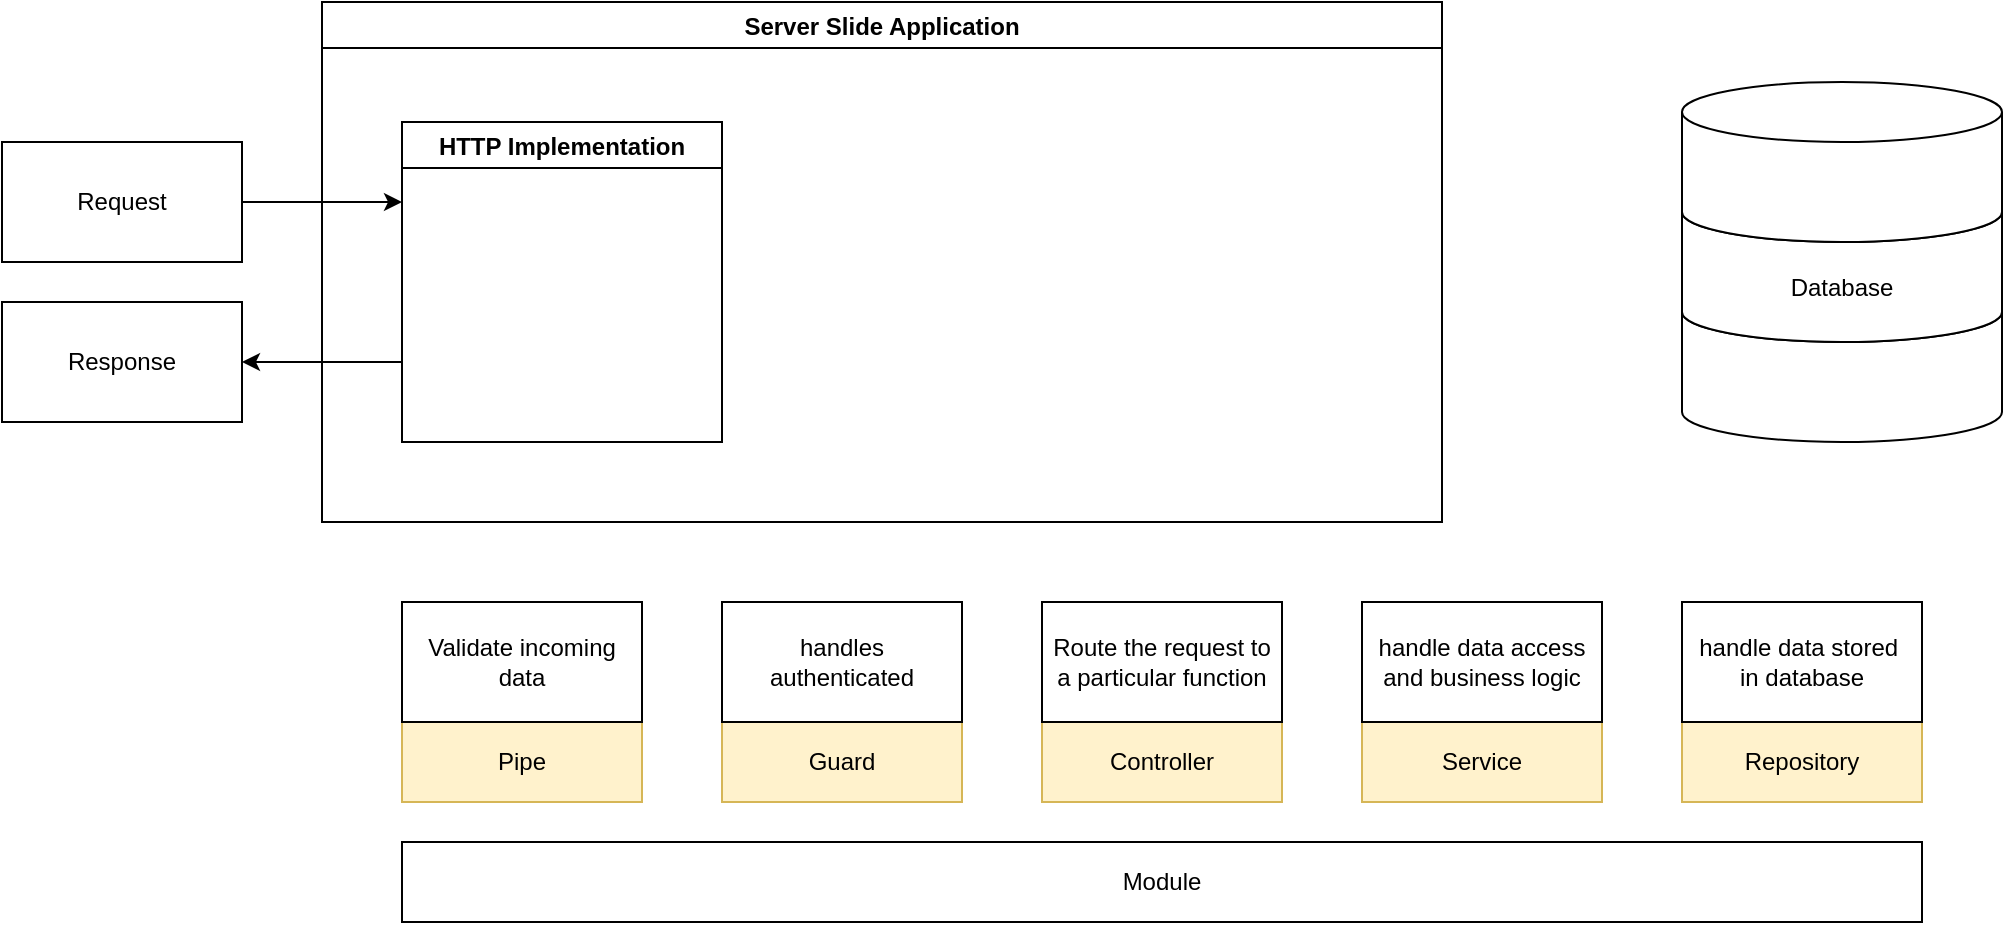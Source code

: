 <mxfile version="26.1.0" pages="2">
  <diagram name="server slide working" id="SyTChcYU1aQ-5yH067eZ">
    <mxGraphModel dx="2066" dy="1149" grid="1" gridSize="10" guides="1" tooltips="1" connect="1" arrows="1" fold="1" page="1" pageScale="1" pageWidth="1169" pageHeight="827" math="0" shadow="0">
      <root>
        <mxCell id="0" />
        <mxCell id="1" parent="0" />
        <mxCell id="7TBdmQA0a9mORZIZbR4s-7" style="edgeStyle=orthogonalEdgeStyle;rounded=0;orthogonalLoop=1;jettySize=auto;html=1;entryX=1;entryY=0.5;entryDx=0;entryDy=0;exitX=0;exitY=0.75;exitDx=0;exitDy=0;" edge="1" parent="1" source="7TBdmQA0a9mORZIZbR4s-8" target="7TBdmQA0a9mORZIZbR4s-4">
          <mxGeometry relative="1" as="geometry" />
        </mxCell>
        <mxCell id="7TBdmQA0a9mORZIZbR4s-2" value="Server Slide Application" style="swimlane;" vertex="1" parent="1">
          <mxGeometry x="440" y="220" width="560" height="260" as="geometry" />
        </mxCell>
        <mxCell id="7TBdmQA0a9mORZIZbR4s-8" value="HTTP Implementation" style="swimlane;" vertex="1" parent="7TBdmQA0a9mORZIZbR4s-2">
          <mxGeometry x="40" y="60" width="160" height="160" as="geometry" />
        </mxCell>
        <mxCell id="7TBdmQA0a9mORZIZbR4s-5" style="edgeStyle=orthogonalEdgeStyle;rounded=0;orthogonalLoop=1;jettySize=auto;html=1;entryX=0;entryY=0.25;entryDx=0;entryDy=0;" edge="1" parent="1" source="7TBdmQA0a9mORZIZbR4s-3" target="7TBdmQA0a9mORZIZbR4s-8">
          <mxGeometry relative="1" as="geometry" />
        </mxCell>
        <mxCell id="7TBdmQA0a9mORZIZbR4s-3" value="Request" style="rounded=0;whiteSpace=wrap;html=1;" vertex="1" parent="1">
          <mxGeometry x="280" y="290" width="120" height="60" as="geometry" />
        </mxCell>
        <mxCell id="7TBdmQA0a9mORZIZbR4s-4" value="Response" style="rounded=0;whiteSpace=wrap;html=1;" vertex="1" parent="1">
          <mxGeometry x="280" y="370" width="120" height="60" as="geometry" />
        </mxCell>
        <mxCell id="7TBdmQA0a9mORZIZbR4s-9" value="Pipe" style="rounded=0;whiteSpace=wrap;html=1;fillColor=#fff2cc;strokeColor=#d6b656;" vertex="1" parent="1">
          <mxGeometry x="480" y="580" width="120" height="40" as="geometry" />
        </mxCell>
        <mxCell id="7TBdmQA0a9mORZIZbR4s-10" value="Guard" style="rounded=0;whiteSpace=wrap;html=1;fillColor=#fff2cc;strokeColor=#d6b656;" vertex="1" parent="1">
          <mxGeometry x="640" y="580" width="120" height="40" as="geometry" />
        </mxCell>
        <mxCell id="7TBdmQA0a9mORZIZbR4s-11" value="Controller" style="rounded=0;whiteSpace=wrap;html=1;fillColor=#fff2cc;strokeColor=#d6b656;" vertex="1" parent="1">
          <mxGeometry x="800" y="580" width="120" height="40" as="geometry" />
        </mxCell>
        <mxCell id="7TBdmQA0a9mORZIZbR4s-12" value="Module" style="rounded=0;whiteSpace=wrap;html=1;" vertex="1" parent="1">
          <mxGeometry x="480" y="640" width="760" height="40" as="geometry" />
        </mxCell>
        <mxCell id="7TBdmQA0a9mORZIZbR4s-13" value="Service" style="rounded=0;whiteSpace=wrap;html=1;fillColor=#fff2cc;strokeColor=#d6b656;" vertex="1" parent="1">
          <mxGeometry x="960" y="580" width="120" height="40" as="geometry" />
        </mxCell>
        <mxCell id="7TBdmQA0a9mORZIZbR4s-14" value="Repository" style="rounded=0;whiteSpace=wrap;html=1;fillColor=#fff2cc;strokeColor=#d6b656;" vertex="1" parent="1">
          <mxGeometry x="1120" y="580" width="120" height="40" as="geometry" />
        </mxCell>
        <mxCell id="7TBdmQA0a9mORZIZbR4s-15" value="Validate incoming data" style="rounded=0;whiteSpace=wrap;html=1;" vertex="1" parent="1">
          <mxGeometry x="480" y="520" width="120" height="60" as="geometry" />
        </mxCell>
        <mxCell id="7TBdmQA0a9mORZIZbR4s-16" value="&lt;span style=&quot;background-color: transparent; color: light-dark(rgb(0, 0, 0), rgb(255, 255, 255));&quot;&gt;handles&lt;/span&gt;&lt;div&gt;&lt;span style=&quot;background-color: transparent; color: light-dark(rgb(0, 0, 0), rgb(255, 255, 255));&quot;&gt;authenticated&lt;/span&gt;&lt;/div&gt;" style="rounded=0;whiteSpace=wrap;html=1;" vertex="1" parent="1">
          <mxGeometry x="640" y="520" width="120" height="60" as="geometry" />
        </mxCell>
        <mxCell id="7TBdmQA0a9mORZIZbR4s-17" value="Route the request to a particular function" style="rounded=0;whiteSpace=wrap;html=1;" vertex="1" parent="1">
          <mxGeometry x="800" y="520" width="120" height="60" as="geometry" />
        </mxCell>
        <mxCell id="7TBdmQA0a9mORZIZbR4s-18" value="handle data access and business logic" style="rounded=0;whiteSpace=wrap;html=1;" vertex="1" parent="1">
          <mxGeometry x="960" y="520" width="120" height="60" as="geometry" />
        </mxCell>
        <mxCell id="7TBdmQA0a9mORZIZbR4s-19" value="" style="shape=cylinder3;whiteSpace=wrap;html=1;boundedLbl=1;backgroundOutline=1;size=15;" vertex="1" parent="1">
          <mxGeometry x="1120" y="360" width="160" height="80" as="geometry" />
        </mxCell>
        <mxCell id="7TBdmQA0a9mORZIZbR4s-20" value="Database" style="shape=cylinder3;whiteSpace=wrap;html=1;boundedLbl=1;backgroundOutline=1;size=15;" vertex="1" parent="1">
          <mxGeometry x="1120" y="310" width="160" height="80" as="geometry" />
        </mxCell>
        <mxCell id="7TBdmQA0a9mORZIZbR4s-21" value="" style="shape=cylinder3;whiteSpace=wrap;html=1;boundedLbl=1;backgroundOutline=1;size=15;" vertex="1" parent="1">
          <mxGeometry x="1120" y="260" width="160" height="80" as="geometry" />
        </mxCell>
        <mxCell id="7TBdmQA0a9mORZIZbR4s-22" value="handle data stored&amp;nbsp;&lt;div&gt;in database&lt;/div&gt;" style="rounded=0;whiteSpace=wrap;html=1;" vertex="1" parent="1">
          <mxGeometry x="1120" y="520" width="120" height="60" as="geometry" />
        </mxCell>
      </root>
    </mxGraphModel>
  </diagram>
  <diagram id="qMm790mWluBMn-ma6uCe" name="Request">
    <mxGraphModel dx="2066" dy="1149" grid="1" gridSize="10" guides="1" tooltips="1" connect="1" arrows="1" fold="1" page="1" pageScale="1" pageWidth="1169" pageHeight="827" math="0" shadow="0">
      <root>
        <mxCell id="0" />
        <mxCell id="1" parent="0" />
        <mxCell id="LMZgBkg802V293F1LidE-1" value="/messages/" style="rounded=0;whiteSpace=wrap;html=1;" vertex="1" parent="1">
          <mxGeometry x="600" y="200" width="120" height="40" as="geometry" />
        </mxCell>
        <mxCell id="LMZgBkg802V293F1LidE-2" value="localhost: 3000" style="rounded=0;whiteSpace=wrap;html=1;" vertex="1" parent="1">
          <mxGeometry x="400" y="200" width="120" height="40" as="geometry" />
        </mxCell>
        <mxCell id="LMZgBkg802V293F1LidE-3" value="{ &quot;Object&quot;: &quot;value&quot;}" style="rounded=0;whiteSpace=wrap;html=1;" vertex="1" parent="1">
          <mxGeometry x="390" y="590" width="180" height="40" as="geometry" />
        </mxCell>
        <mxCell id="LMZgBkg802V293F1LidE-4" value="Haeder" style="rounded=0;whiteSpace=wrap;html=1;" vertex="1" parent="1">
          <mxGeometry x="400" y="80" width="120" height="40" as="geometry" />
        </mxCell>
        <mxCell id="LMZgBkg802V293F1LidE-5" value="Body" style="rounded=0;whiteSpace=wrap;html=1;" vertex="1" parent="1">
          <mxGeometry x="230" y="590" width="120" height="40" as="geometry" />
        </mxCell>
        <mxCell id="LMZgBkg802V293F1LidE-6" value="GET" style="rounded=1;whiteSpace=wrap;html=1;" vertex="1" parent="1">
          <mxGeometry x="240" y="120" width="80" height="40" as="geometry" />
        </mxCell>
        <mxCell id="LMZgBkg802V293F1LidE-7" value="POST" style="rounded=1;whiteSpace=wrap;html=1;" vertex="1" parent="1">
          <mxGeometry x="240" y="160" width="80" height="40" as="geometry" />
        </mxCell>
        <mxCell id="LMZgBkg802V293F1LidE-8" value="PUT" style="rounded=1;whiteSpace=wrap;html=1;" vertex="1" parent="1">
          <mxGeometry x="240" y="200" width="80" height="40" as="geometry" />
        </mxCell>
        <mxCell id="LMZgBkg802V293F1LidE-9" value="DELETE" style="rounded=1;whiteSpace=wrap;html=1;" vertex="1" parent="1">
          <mxGeometry x="240" y="240" width="80" height="40" as="geometry" />
        </mxCell>
        <mxCell id="LMZgBkg802V293F1LidE-10" value="&lt;b&gt;Action&lt;/b&gt;" style="text;html=1;align=center;verticalAlign=middle;whiteSpace=wrap;rounded=0;" vertex="1" parent="1">
          <mxGeometry x="250" y="80" width="60" height="30" as="geometry" />
        </mxCell>
        <mxCell id="LMZgBkg802V293F1LidE-11" value="&lt;b&gt;Host&lt;/b&gt;" style="rounded=0;whiteSpace=wrap;html=1;fillColor=#ffe6cc;strokeColor=#d79b00;" vertex="1" parent="1">
          <mxGeometry x="400" y="160" width="120" height="40" as="geometry" />
        </mxCell>
        <mxCell id="LMZgBkg802V293F1LidE-12" value="&#39;3000&#39; is their own port serial number" style="shape=note;whiteSpace=wrap;html=1;backgroundOutline=1;darkOpacity=0.05;" vertex="1" parent="1">
          <mxGeometry x="400" y="280" width="120" height="120" as="geometry" />
        </mxCell>
        <mxCell id="LMZgBkg802V293F1LidE-13" value="&lt;b&gt;Param&lt;/b&gt;" style="rounded=0;whiteSpace=wrap;html=1;fillColor=#ffe6cc;strokeColor=#d79b00;" vertex="1" parent="1">
          <mxGeometry x="800" y="160" width="120" height="40" as="geometry" />
        </mxCell>
        <mxCell id="LMZgBkg802V293F1LidE-14" value="&lt;b&gt;Title&lt;/b&gt;" style="rounded=0;whiteSpace=wrap;html=1;fillColor=#ffe6cc;strokeColor=#d79b00;" vertex="1" parent="1">
          <mxGeometry x="600" y="160" width="120" height="40" as="geometry" />
        </mxCell>
        <mxCell id="LMZgBkg802V293F1LidE-15" value="params value (like, ID, Object, etc.) when doing &#39;PUT&#39; and &#39;DELETE&#39; actions" style="shape=note;whiteSpace=wrap;html=1;backgroundOutline=1;darkOpacity=0.05;" vertex="1" parent="1">
          <mxGeometry x="800" y="280" width="120" height="120" as="geometry" />
        </mxCell>
      </root>
    </mxGraphModel>
  </diagram>
</mxfile>
